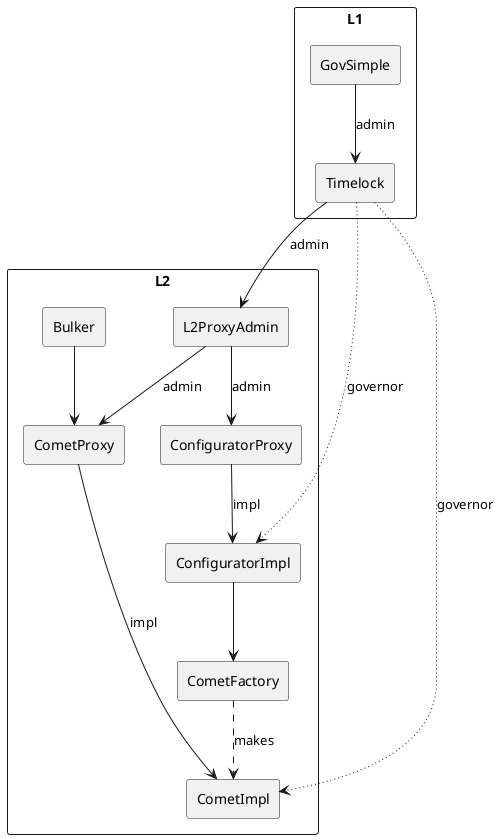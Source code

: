 @startuml

rectangle "L1" {
  rectangle GovSimple
  rectangle Timelock
}

rectangle "L2" {
  rectangle L2ProxyAdmin
  rectangle ConfiguratorProxy
  rectangle ConfiguratorImpl
  rectangle CometFactory
  rectangle CometProxy
  rectangle CometImpl
  rectangle Bulker
}

GovSimple --> Timelock : admin
Timelock --> L2ProxyAdmin : admin
Timelock ~~> ConfiguratorImpl : governor
Timelock ~~> CometImpl : governor
L2ProxyAdmin --> ConfiguratorProxy : admin
L2ProxyAdmin --> CometProxy : admin
ConfiguratorProxy --> ConfiguratorImpl : impl
ConfiguratorImpl --> CometFactory
CometFactory ..> CometImpl : makes
CometProxy --> CometImpl : impl
Bulker --> CometProxy

@enduml
